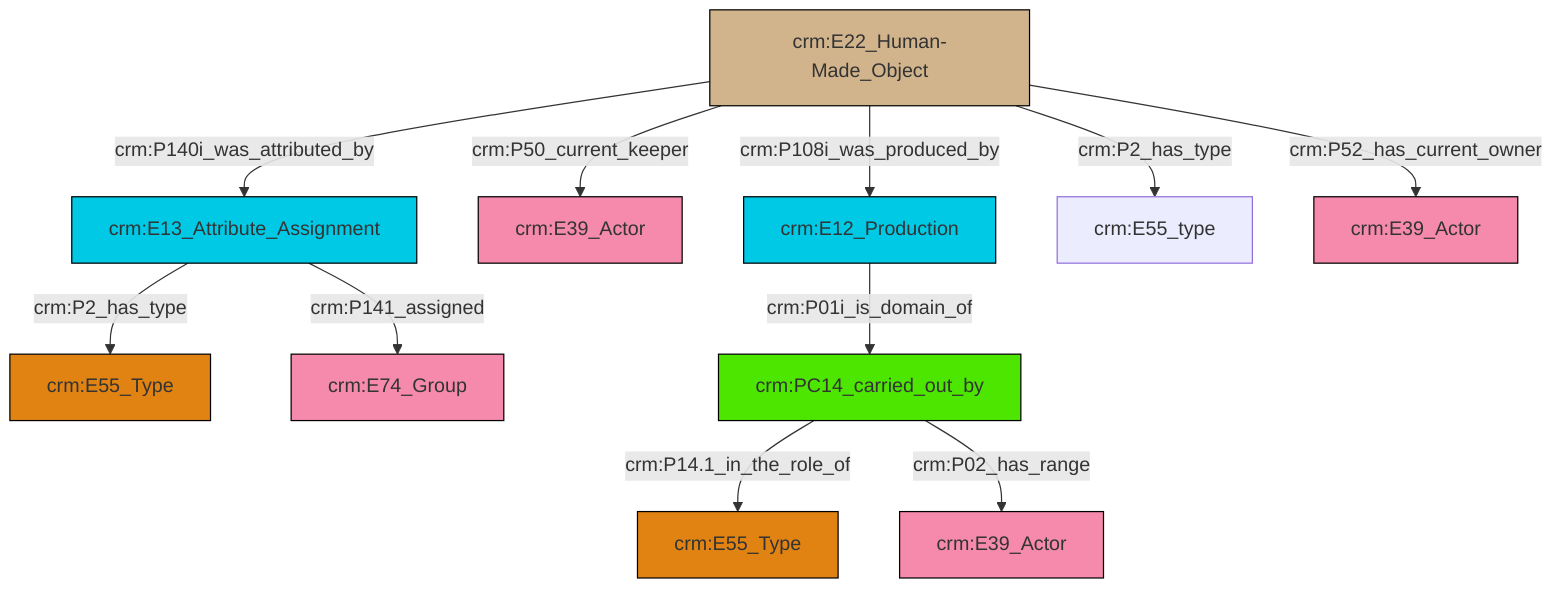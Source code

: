 graph TD
classDef Literal fill:#f2f2f2,stroke:#000000;
classDef CRM_Entity fill:#FFFFFF,stroke:#000000;
classDef Temporal_Entity fill:#00C9E6, stroke:#000000;
classDef Type fill:#E18312, stroke:#000000;
classDef Time-Span fill:#2C9C91, stroke:#000000;
classDef Appellation fill:#FFEB7F, stroke:#000000;
classDef Place fill:#008836, stroke:#000000;
classDef Persistent_Item fill:#B266B2, stroke:#000000;
classDef Conceptual_Object fill:#FFD700, stroke:#000000;
classDef Physical_Thing fill:#D2B48C, stroke:#000000;
classDef Actor fill:#f58aad, stroke:#000000;
classDef PC_Classes fill:#4ce600, stroke:#000000;
classDef Multi fill:#cccccc,stroke:#000000;

0["crm:E22_Human-Made_Object"]:::Physical_Thing -->|crm:P140i_was_attributed_by| 1["crm:E13_Attribute_Assignment"]:::Temporal_Entity
1["crm:E13_Attribute_Assignment"]:::Temporal_Entity -->|crm:P141_assigned| 6["crm:E74_Group"]:::Actor
0["crm:E22_Human-Made_Object"]:::Physical_Thing -->|crm:P50_current_keeper| 7["crm:E39_Actor"]:::Actor
8["crm:PC14_carried_out_by"]:::PC_Classes -->|crm:P14.1_in_the_role_of| 9["crm:E55_Type"]:::Type
0["crm:E22_Human-Made_Object"]:::Physical_Thing -->|crm:P108i_was_produced_by| 10["crm:E12_Production"]:::Temporal_Entity
1["crm:E13_Attribute_Assignment"]:::Temporal_Entity -->|crm:P2_has_type| 3["crm:E55_Type"]:::Type
0["crm:E22_Human-Made_Object"]:::Physical_Thing -->|crm:P2_has_type| 12["crm:E55_type"]:::Default
8["crm:PC14_carried_out_by"]:::PC_Classes -->|crm:P02_has_range| 18["crm:E39_Actor"]:::Actor
0["crm:E22_Human-Made_Object"]:::Physical_Thing -->|crm:P52_has_current_owner| 14["crm:E39_Actor"]:::Actor
10["crm:E12_Production"]:::Temporal_Entity -->|crm:P01i_is_domain_of| 8["crm:PC14_carried_out_by"]:::PC_Classes